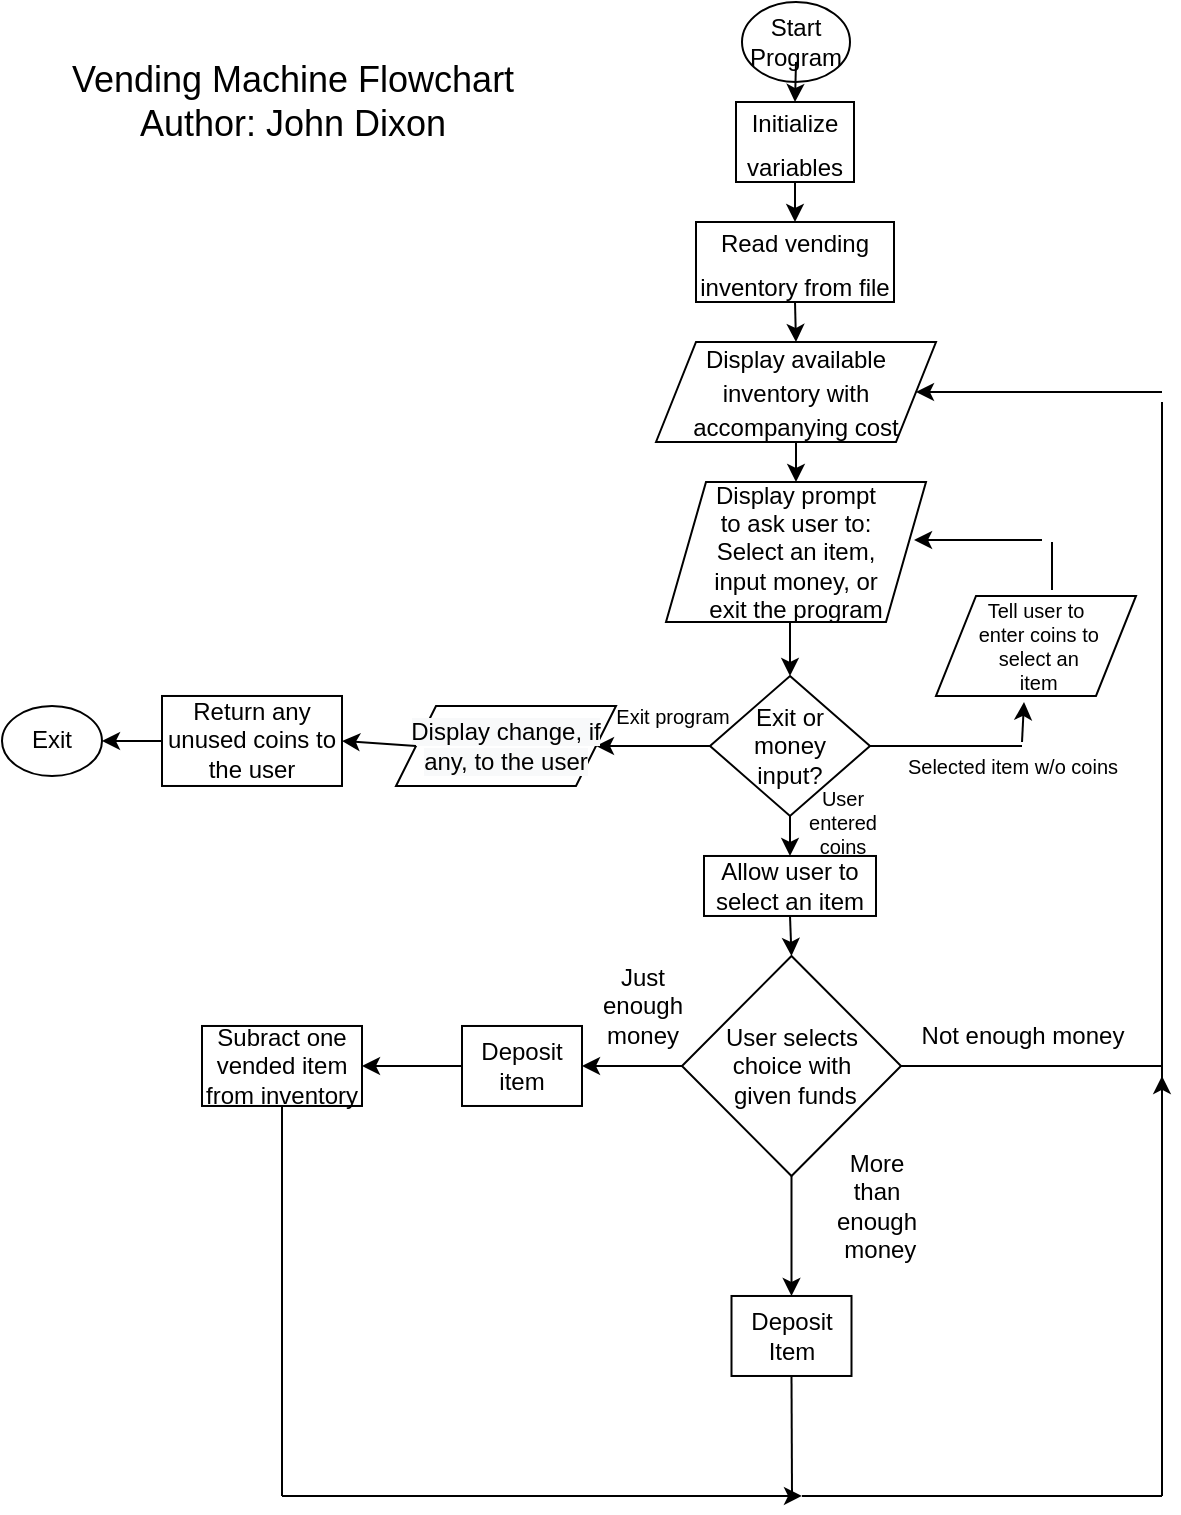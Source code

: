 <mxfile version="15.7.3" type="device" pages="2"><diagram id="C5RBs43oDa-KdzZeNtuy" name="Page-1"><mxGraphModel dx="1342" dy="1025" grid="1" gridSize="10" guides="1" tooltips="1" connect="1" arrows="1" fold="1" page="1" pageScale="1" pageWidth="827" pageHeight="1169" math="0" shadow="0"><root><mxCell id="WIyWlLk6GJQsqaUBKTNV-0"/><mxCell id="WIyWlLk6GJQsqaUBKTNV-1" parent="WIyWlLk6GJQsqaUBKTNV-0"/><mxCell id="9qPdKLM00cR2rV6falZq-0" value="&lt;font style=&quot;font-size: 12px&quot;&gt;Start Program&lt;/font&gt;" style="ellipse;whiteSpace=wrap;html=1;" parent="WIyWlLk6GJQsqaUBKTNV-1" vertex="1"><mxGeometry x="390" width="54" height="40" as="geometry"/></mxCell><mxCell id="9qPdKLM00cR2rV6falZq-1" value="&lt;font style=&quot;font-size: 12px&quot;&gt;Initialize variables&lt;/font&gt;" style="rounded=0;whiteSpace=wrap;html=1;fontSize=18;" parent="WIyWlLk6GJQsqaUBKTNV-1" vertex="1"><mxGeometry x="387" y="50" width="59" height="40" as="geometry"/></mxCell><mxCell id="9qPdKLM00cR2rV6falZq-2" value="&lt;font style=&quot;font-size: 12px&quot;&gt;Read vending inventory from file&lt;/font&gt;" style="rounded=0;whiteSpace=wrap;html=1;fontSize=18;" parent="WIyWlLk6GJQsqaUBKTNV-1" vertex="1"><mxGeometry x="367" y="110" width="99" height="40" as="geometry"/></mxCell><mxCell id="9qPdKLM00cR2rV6falZq-4" value="&lt;font style=&quot;font-size: 12px&quot;&gt;Display available inventory with accompanying cost&lt;/font&gt;" style="shape=parallelogram;perimeter=parallelogramPerimeter;whiteSpace=wrap;html=1;fixedSize=1;fontSize=14;" parent="WIyWlLk6GJQsqaUBKTNV-1" vertex="1"><mxGeometry x="347" y="170" width="140" height="50" as="geometry"/></mxCell><mxCell id="9qPdKLM00cR2rV6falZq-5" value="Display prompt &lt;br&gt;to ask&amp;nbsp;user to: &lt;br&gt;Select an item,&lt;br&gt;&amp;nbsp;input money, or&amp;nbsp;&lt;br&gt;exit the program" style="shape=parallelogram;perimeter=parallelogramPerimeter;whiteSpace=wrap;html=1;fixedSize=1;fontSize=12;" parent="WIyWlLk6GJQsqaUBKTNV-1" vertex="1"><mxGeometry x="352" y="240" width="130" height="70" as="geometry"/></mxCell><mxCell id="9qPdKLM00cR2rV6falZq-6" value="Exit or&lt;br&gt;money&lt;br&gt;input?" style="rhombus;whiteSpace=wrap;html=1;fontSize=12;" parent="WIyWlLk6GJQsqaUBKTNV-1" vertex="1"><mxGeometry x="374" y="336.99" width="80" height="70" as="geometry"/></mxCell><mxCell id="FWk60LdZC6L3VeJE-Ooj-0" value="Return any unused coins to the user" style="rounded=0;whiteSpace=wrap;html=1;" parent="WIyWlLk6GJQsqaUBKTNV-1" vertex="1"><mxGeometry x="100" y="346.99" width="90" height="45" as="geometry"/></mxCell><mxCell id="FWk60LdZC6L3VeJE-Ooj-1" value="Exit" style="ellipse;whiteSpace=wrap;html=1;" parent="WIyWlLk6GJQsqaUBKTNV-1" vertex="1"><mxGeometry x="20" y="351.99" width="50" height="35" as="geometry"/></mxCell><mxCell id="FWk60LdZC6L3VeJE-Ooj-2" value="User selects &lt;br&gt;choice with&lt;br&gt;&amp;nbsp;given funds" style="rhombus;whiteSpace=wrap;html=1;" parent="WIyWlLk6GJQsqaUBKTNV-1" vertex="1"><mxGeometry x="360" y="476.99" width="109.5" height="110" as="geometry"/></mxCell><mxCell id="FWk60LdZC6L3VeJE-Ooj-3" value="Allow user to &lt;br&gt;select an item" style="rounded=0;whiteSpace=wrap;html=1;" parent="WIyWlLk6GJQsqaUBKTNV-1" vertex="1"><mxGeometry x="371" y="426.99" width="86" height="30" as="geometry"/></mxCell><mxCell id="FWk60LdZC6L3VeJE-Ooj-4" value="Deposit item" style="rounded=0;whiteSpace=wrap;html=1;" parent="WIyWlLk6GJQsqaUBKTNV-1" vertex="1"><mxGeometry x="250" y="511.99" width="60" height="40" as="geometry"/></mxCell><mxCell id="FWk60LdZC6L3VeJE-Ooj-5" value="Deposit Item" style="rounded=0;whiteSpace=wrap;html=1;" parent="WIyWlLk6GJQsqaUBKTNV-1" vertex="1"><mxGeometry x="384.75" y="646.99" width="60" height="40" as="geometry"/></mxCell><mxCell id="FWk60LdZC6L3VeJE-Ooj-7" value="Subract one vended item from inventory" style="rounded=0;whiteSpace=wrap;html=1;" parent="WIyWlLk6GJQsqaUBKTNV-1" vertex="1"><mxGeometry x="120" y="511.99" width="80" height="40" as="geometry"/></mxCell><mxCell id="FWk60LdZC6L3VeJE-Ooj-9" value="" style="endArrow=none;html=1;rounded=0;exitX=1;exitY=0.5;exitDx=0;exitDy=0;" parent="WIyWlLk6GJQsqaUBKTNV-1" source="FWk60LdZC6L3VeJE-Ooj-2" edge="1"><mxGeometry width="50" height="50" relative="1" as="geometry"><mxPoint x="550" y="536.99" as="sourcePoint"/><mxPoint x="600" y="531.99" as="targetPoint"/></mxGeometry></mxCell><mxCell id="FWk60LdZC6L3VeJE-Ooj-11" value="" style="endArrow=none;html=1;rounded=0;" parent="WIyWlLk6GJQsqaUBKTNV-1" edge="1"><mxGeometry width="50" height="50" relative="1" as="geometry"><mxPoint x="600" y="540" as="sourcePoint"/><mxPoint x="600" y="200" as="targetPoint"/></mxGeometry></mxCell><mxCell id="FWk60LdZC6L3VeJE-Ooj-12" value="" style="endArrow=classic;html=1;rounded=0;entryX=1;entryY=0.5;entryDx=0;entryDy=0;" parent="WIyWlLk6GJQsqaUBKTNV-1" target="9qPdKLM00cR2rV6falZq-4" edge="1"><mxGeometry width="50" height="50" relative="1" as="geometry"><mxPoint x="600" y="195" as="sourcePoint"/><mxPoint x="460" y="530" as="targetPoint"/></mxGeometry></mxCell><mxCell id="FWk60LdZC6L3VeJE-Ooj-13" value="Not enough money" style="text;html=1;align=center;verticalAlign=middle;resizable=0;points=[];autosize=1;strokeColor=none;fillColor=none;" parent="WIyWlLk6GJQsqaUBKTNV-1" vertex="1"><mxGeometry x="469.5" y="506.99" width="120" height="20" as="geometry"/></mxCell><mxCell id="FWk60LdZC6L3VeJE-Ooj-14" value="Just &lt;br&gt;enough &lt;br&gt;money" style="text;html=1;align=center;verticalAlign=middle;resizable=0;points=[];autosize=1;strokeColor=none;fillColor=none;" parent="WIyWlLk6GJQsqaUBKTNV-1" vertex="1"><mxGeometry x="310" y="476.99" width="60" height="50" as="geometry"/></mxCell><mxCell id="FWk60LdZC6L3VeJE-Ooj-15" value="" style="endArrow=classic;html=1;rounded=0;exitX=0;exitY=0.5;exitDx=0;exitDy=0;entryX=1;entryY=0.5;entryDx=0;entryDy=0;" parent="WIyWlLk6GJQsqaUBKTNV-1" source="FWk60LdZC6L3VeJE-Ooj-2" target="FWk60LdZC6L3VeJE-Ooj-4" edge="1"><mxGeometry width="50" height="50" relative="1" as="geometry"><mxPoint x="410" y="606.99" as="sourcePoint"/><mxPoint x="460" y="556.99" as="targetPoint"/></mxGeometry></mxCell><mxCell id="FWk60LdZC6L3VeJE-Ooj-16" value="" style="endArrow=classic;html=1;rounded=0;exitX=0;exitY=0.5;exitDx=0;exitDy=0;entryX=1;entryY=0.5;entryDx=0;entryDy=0;" parent="WIyWlLk6GJQsqaUBKTNV-1" source="FWk60LdZC6L3VeJE-Ooj-4" target="FWk60LdZC6L3VeJE-Ooj-7" edge="1"><mxGeometry width="50" height="50" relative="1" as="geometry"><mxPoint x="410" y="606.99" as="sourcePoint"/><mxPoint x="460" y="556.99" as="targetPoint"/></mxGeometry></mxCell><mxCell id="FWk60LdZC6L3VeJE-Ooj-17" value="More&lt;br&gt;than&lt;br&gt;enough&lt;br&gt;&amp;nbsp;money" style="text;html=1;align=center;verticalAlign=middle;resizable=0;points=[];autosize=1;strokeColor=none;fillColor=none;" parent="WIyWlLk6GJQsqaUBKTNV-1" vertex="1"><mxGeometry x="427" y="571.99" width="60" height="60" as="geometry"/></mxCell><mxCell id="FWk60LdZC6L3VeJE-Ooj-18" value="" style="endArrow=classic;html=1;rounded=0;exitX=0.5;exitY=1;exitDx=0;exitDy=0;entryX=0.5;entryY=0;entryDx=0;entryDy=0;" parent="WIyWlLk6GJQsqaUBKTNV-1" source="FWk60LdZC6L3VeJE-Ooj-2" target="FWk60LdZC6L3VeJE-Ooj-5" edge="1"><mxGeometry width="50" height="50" relative="1" as="geometry"><mxPoint x="390" y="526.99" as="sourcePoint"/><mxPoint x="440" y="476.99" as="targetPoint"/></mxGeometry></mxCell><mxCell id="FWk60LdZC6L3VeJE-Ooj-20" value="" style="endArrow=none;html=1;rounded=0;exitX=0.5;exitY=1;exitDx=0;exitDy=0;" parent="WIyWlLk6GJQsqaUBKTNV-1" source="FWk60LdZC6L3VeJE-Ooj-7" edge="1"><mxGeometry width="50" height="50" relative="1" as="geometry"><mxPoint x="390" y="526.99" as="sourcePoint"/><mxPoint x="160" y="746.99" as="targetPoint"/></mxGeometry></mxCell><mxCell id="FWk60LdZC6L3VeJE-Ooj-22" value="" style="endArrow=none;html=1;rounded=0;exitX=0.5;exitY=1;exitDx=0;exitDy=0;" parent="WIyWlLk6GJQsqaUBKTNV-1" source="FWk60LdZC6L3VeJE-Ooj-5" edge="1"><mxGeometry width="50" height="50" relative="1" as="geometry"><mxPoint x="390" y="526.99" as="sourcePoint"/><mxPoint x="415" y="746.99" as="targetPoint"/></mxGeometry></mxCell><mxCell id="FWk60LdZC6L3VeJE-Ooj-23" value="" style="endArrow=none;html=1;rounded=0;" parent="WIyWlLk6GJQsqaUBKTNV-1" edge="1"><mxGeometry width="50" height="50" relative="1" as="geometry"><mxPoint x="420" y="746.99" as="sourcePoint"/><mxPoint x="600" y="746.99" as="targetPoint"/></mxGeometry></mxCell><mxCell id="FWk60LdZC6L3VeJE-Ooj-24" value="" style="endArrow=classic;html=1;rounded=0;" parent="WIyWlLk6GJQsqaUBKTNV-1" edge="1"><mxGeometry width="50" height="50" relative="1" as="geometry"><mxPoint x="600" y="746.99" as="sourcePoint"/><mxPoint x="600" y="536.99" as="targetPoint"/></mxGeometry></mxCell><mxCell id="FWk60LdZC6L3VeJE-Ooj-25" value="" style="endArrow=classic;html=1;rounded=0;" parent="WIyWlLk6GJQsqaUBKTNV-1" edge="1"><mxGeometry width="50" height="50" relative="1" as="geometry"><mxPoint x="160" y="746.99" as="sourcePoint"/><mxPoint x="420" y="746.99" as="targetPoint"/></mxGeometry></mxCell><mxCell id="FWk60LdZC6L3VeJE-Ooj-26" value="" style="endArrow=classic;html=1;rounded=0;exitX=0.5;exitY=1;exitDx=0;exitDy=0;entryX=0.5;entryY=0;entryDx=0;entryDy=0;" parent="WIyWlLk6GJQsqaUBKTNV-1" target="9qPdKLM00cR2rV6falZq-1" edge="1"><mxGeometry width="50" height="50" relative="1" as="geometry"><mxPoint x="417" y="30" as="sourcePoint"/><mxPoint x="580" as="targetPoint"/></mxGeometry></mxCell><mxCell id="FWk60LdZC6L3VeJE-Ooj-27" value="" style="endArrow=classic;html=1;rounded=0;exitX=0.5;exitY=1;exitDx=0;exitDy=0;entryX=0.5;entryY=0;entryDx=0;entryDy=0;" parent="WIyWlLk6GJQsqaUBKTNV-1" source="9qPdKLM00cR2rV6falZq-1" target="9qPdKLM00cR2rV6falZq-2" edge="1"><mxGeometry width="50" height="50" relative="1" as="geometry"><mxPoint x="580" y="80" as="sourcePoint"/><mxPoint x="630" y="30" as="targetPoint"/></mxGeometry></mxCell><mxCell id="FWk60LdZC6L3VeJE-Ooj-28" value="" style="endArrow=classic;html=1;rounded=0;exitX=0.5;exitY=1;exitDx=0;exitDy=0;entryX=0.5;entryY=0;entryDx=0;entryDy=0;" parent="WIyWlLk6GJQsqaUBKTNV-1" source="9qPdKLM00cR2rV6falZq-2" target="9qPdKLM00cR2rV6falZq-4" edge="1"><mxGeometry width="50" height="50" relative="1" as="geometry"><mxPoint x="630" y="95" as="sourcePoint"/><mxPoint x="680" y="45" as="targetPoint"/></mxGeometry></mxCell><mxCell id="FWk60LdZC6L3VeJE-Ooj-29" value="" style="endArrow=classic;html=1;rounded=0;exitX=0.5;exitY=1;exitDx=0;exitDy=0;entryX=0.5;entryY=0;entryDx=0;entryDy=0;" parent="WIyWlLk6GJQsqaUBKTNV-1" source="9qPdKLM00cR2rV6falZq-4" target="9qPdKLM00cR2rV6falZq-5" edge="1"><mxGeometry width="50" height="50" relative="1" as="geometry"><mxPoint x="589.5" y="95" as="sourcePoint"/><mxPoint x="639.5" y="45" as="targetPoint"/></mxGeometry></mxCell><mxCell id="FWk60LdZC6L3VeJE-Ooj-30" value="" style="endArrow=classic;html=1;rounded=0;entryX=0.5;entryY=0;entryDx=0;entryDy=0;" parent="WIyWlLk6GJQsqaUBKTNV-1" target="9qPdKLM00cR2rV6falZq-6" edge="1"><mxGeometry width="50" height="50" relative="1" as="geometry"><mxPoint x="414" y="310" as="sourcePoint"/><mxPoint x="630" y="76.99" as="targetPoint"/></mxGeometry></mxCell><mxCell id="FWk60LdZC6L3VeJE-Ooj-31" value="" style="endArrow=classic;html=1;rounded=0;exitX=0.5;exitY=1;exitDx=0;exitDy=0;entryX=0.5;entryY=0;entryDx=0;entryDy=0;" parent="WIyWlLk6GJQsqaUBKTNV-1" source="9qPdKLM00cR2rV6falZq-6" target="FWk60LdZC6L3VeJE-Ooj-3" edge="1"><mxGeometry width="50" height="50" relative="1" as="geometry"><mxPoint x="620" y="116.99" as="sourcePoint"/><mxPoint x="670" y="66.99" as="targetPoint"/></mxGeometry></mxCell><mxCell id="FWk60LdZC6L3VeJE-Ooj-32" value="" style="endArrow=classic;html=1;rounded=0;exitX=0;exitY=0.5;exitDx=0;exitDy=0;entryX=1;entryY=0.5;entryDx=0;entryDy=0;" parent="WIyWlLk6GJQsqaUBKTNV-1" source="9qPdKLM00cR2rV6falZq-6" target="FWk60LdZC6L3VeJE-Ooj-36" edge="1"><mxGeometry width="50" height="50" relative="1" as="geometry"><mxPoint x="504.5" y="366.99" as="sourcePoint"/><mxPoint x="554.5" y="316.99" as="targetPoint"/></mxGeometry></mxCell><mxCell id="FWk60LdZC6L3VeJE-Ooj-33" value="" style="endArrow=classic;html=1;rounded=0;exitX=0;exitY=0.5;exitDx=0;exitDy=0;entryX=1;entryY=0.5;entryDx=0;entryDy=0;" parent="WIyWlLk6GJQsqaUBKTNV-1" source="FWk60LdZC6L3VeJE-Ooj-0" target="FWk60LdZC6L3VeJE-Ooj-1" edge="1"><mxGeometry width="50" height="50" relative="1" as="geometry"><mxPoint x="140" y="244.49" as="sourcePoint"/><mxPoint x="190" y="194.49" as="targetPoint"/></mxGeometry></mxCell><mxCell id="FWk60LdZC6L3VeJE-Ooj-34" value="" style="endArrow=classic;html=1;rounded=0;exitX=0.5;exitY=1;exitDx=0;exitDy=0;entryX=0.5;entryY=0;entryDx=0;entryDy=0;" parent="WIyWlLk6GJQsqaUBKTNV-1" source="FWk60LdZC6L3VeJE-Ooj-3" target="FWk60LdZC6L3VeJE-Ooj-2" edge="1"><mxGeometry width="50" height="50" relative="1" as="geometry"><mxPoint x="504.5" y="399.49" as="sourcePoint"/><mxPoint x="554.5" y="349.49" as="targetPoint"/></mxGeometry></mxCell><mxCell id="FWk60LdZC6L3VeJE-Ooj-36" value="&lt;meta charset=&quot;utf-8&quot;&gt;&lt;span style=&quot;color: rgb(0, 0, 0); font-family: helvetica; font-size: 12px; font-style: normal; font-weight: 400; letter-spacing: normal; text-align: center; text-indent: 0px; text-transform: none; word-spacing: 0px; background-color: rgb(248, 249, 250); display: inline; float: none;&quot;&gt;Display change, if any, to the user&lt;/span&gt;" style="shape=parallelogram;perimeter=parallelogramPerimeter;whiteSpace=wrap;html=1;fixedSize=1;" parent="WIyWlLk6GJQsqaUBKTNV-1" vertex="1"><mxGeometry x="217" y="351.99" width="110" height="40" as="geometry"/></mxCell><mxCell id="FWk60LdZC6L3VeJE-Ooj-37" value="" style="endArrow=classic;html=1;rounded=0;exitX=0;exitY=0.5;exitDx=0;exitDy=0;entryX=1;entryY=0.5;entryDx=0;entryDy=0;" parent="WIyWlLk6GJQsqaUBKTNV-1" source="FWk60LdZC6L3VeJE-Ooj-36" target="FWk60LdZC6L3VeJE-Ooj-0" edge="1"><mxGeometry width="50" height="50" relative="1" as="geometry"><mxPoint x="200" y="476.99" as="sourcePoint"/><mxPoint x="250" y="426.99" as="targetPoint"/></mxGeometry></mxCell><mxCell id="IioMpMcNZcS7DqoFr1Lo-0" value="&lt;font style=&quot;font-size: 18px&quot;&gt;Vending Machine Flowchart&lt;br&gt;Author: John Dixon&lt;br&gt;&lt;/font&gt;" style="text;html=1;align=center;verticalAlign=middle;resizable=0;points=[];autosize=1;strokeColor=none;fillColor=none;" parent="WIyWlLk6GJQsqaUBKTNV-1" vertex="1"><mxGeometry x="45" y="30" width="240" height="40" as="geometry"/></mxCell><mxCell id="NWlStRqJVQ0wevXgptva-0" value="&lt;font style=&quot;font-size: 10px&quot;&gt;Exit program&lt;/font&gt;" style="text;html=1;align=center;verticalAlign=middle;resizable=0;points=[];autosize=1;strokeColor=none;fillColor=none;" vertex="1" parent="WIyWlLk6GJQsqaUBKTNV-1"><mxGeometry x="320" y="346.99" width="70" height="20" as="geometry"/></mxCell><mxCell id="NWlStRqJVQ0wevXgptva-1" value="User&lt;br&gt;entered&lt;br&gt;coins" style="text;html=1;align=center;verticalAlign=middle;resizable=0;points=[];autosize=1;strokeColor=none;fillColor=none;fontSize=10;" vertex="1" parent="WIyWlLk6GJQsqaUBKTNV-1"><mxGeometry x="415" y="390" width="50" height="40" as="geometry"/></mxCell><mxCell id="NWlStRqJVQ0wevXgptva-3" value="Tell user to&lt;br&gt;&amp;nbsp;enter&amp;nbsp;coins to&lt;br&gt;&amp;nbsp;select an&lt;br&gt;&amp;nbsp;item" style="shape=parallelogram;perimeter=parallelogramPerimeter;whiteSpace=wrap;html=1;fixedSize=1;fontSize=10;" vertex="1" parent="WIyWlLk6GJQsqaUBKTNV-1"><mxGeometry x="487" y="296.99" width="100" height="50" as="geometry"/></mxCell><mxCell id="NWlStRqJVQ0wevXgptva-4" value="" style="endArrow=none;html=1;rounded=0;fontSize=10;exitX=1;exitY=0.5;exitDx=0;exitDy=0;" edge="1" parent="WIyWlLk6GJQsqaUBKTNV-1" source="9qPdKLM00cR2rV6falZq-6"><mxGeometry width="50" height="50" relative="1" as="geometry"><mxPoint x="530" y="380" as="sourcePoint"/><mxPoint x="530" y="372" as="targetPoint"/></mxGeometry></mxCell><mxCell id="NWlStRqJVQ0wevXgptva-5" value="" style="endArrow=classic;html=1;rounded=0;fontSize=10;entryX=0.44;entryY=1.06;entryDx=0;entryDy=0;entryPerimeter=0;" edge="1" parent="WIyWlLk6GJQsqaUBKTNV-1" target="NWlStRqJVQ0wevXgptva-3"><mxGeometry width="50" height="50" relative="1" as="geometry"><mxPoint x="530" y="370" as="sourcePoint"/><mxPoint x="680" y="286.99" as="targetPoint"/></mxGeometry></mxCell><mxCell id="NWlStRqJVQ0wevXgptva-6" value="" style="endArrow=none;html=1;rounded=0;fontSize=10;exitX=0.58;exitY=-0.06;exitDx=0;exitDy=0;exitPerimeter=0;" edge="1" parent="WIyWlLk6GJQsqaUBKTNV-1" source="NWlStRqJVQ0wevXgptva-3"><mxGeometry width="50" height="50" relative="1" as="geometry"><mxPoint x="537" y="280" as="sourcePoint"/><mxPoint x="545" y="270" as="targetPoint"/></mxGeometry></mxCell><mxCell id="NWlStRqJVQ0wevXgptva-7" value="" style="endArrow=classic;html=1;rounded=0;fontSize=10;entryX=0.954;entryY=0.414;entryDx=0;entryDy=0;entryPerimeter=0;" edge="1" parent="WIyWlLk6GJQsqaUBKTNV-1" target="9qPdKLM00cR2rV6falZq-5"><mxGeometry width="50" height="50" relative="1" as="geometry"><mxPoint x="540" y="269" as="sourcePoint"/><mxPoint x="610" y="110" as="targetPoint"/></mxGeometry></mxCell><mxCell id="NWlStRqJVQ0wevXgptva-8" value="Selected item w/o coins" style="text;html=1;align=center;verticalAlign=middle;resizable=0;points=[];autosize=1;strokeColor=none;fillColor=none;fontSize=10;" vertex="1" parent="WIyWlLk6GJQsqaUBKTNV-1"><mxGeometry x="465" y="371.99" width="120" height="20" as="geometry"/></mxCell></root></mxGraphModel></diagram><diagram id="fqxZSnsM9qGG74UYo_AU" name="Page-2"><mxGraphModel dx="802" dy="720" grid="1" gridSize="10" guides="1" tooltips="1" connect="1" arrows="1" fold="1" page="1" pageScale="1" pageWidth="1654" pageHeight="2336" math="0" shadow="0"><root><mxCell id="y5vjimz5TJRIRRvn5kJl-0"/><mxCell id="y5vjimz5TJRIRRvn5kJl-1" parent="y5vjimz5TJRIRRvn5kJl-0"/></root></mxGraphModel></diagram></mxfile>